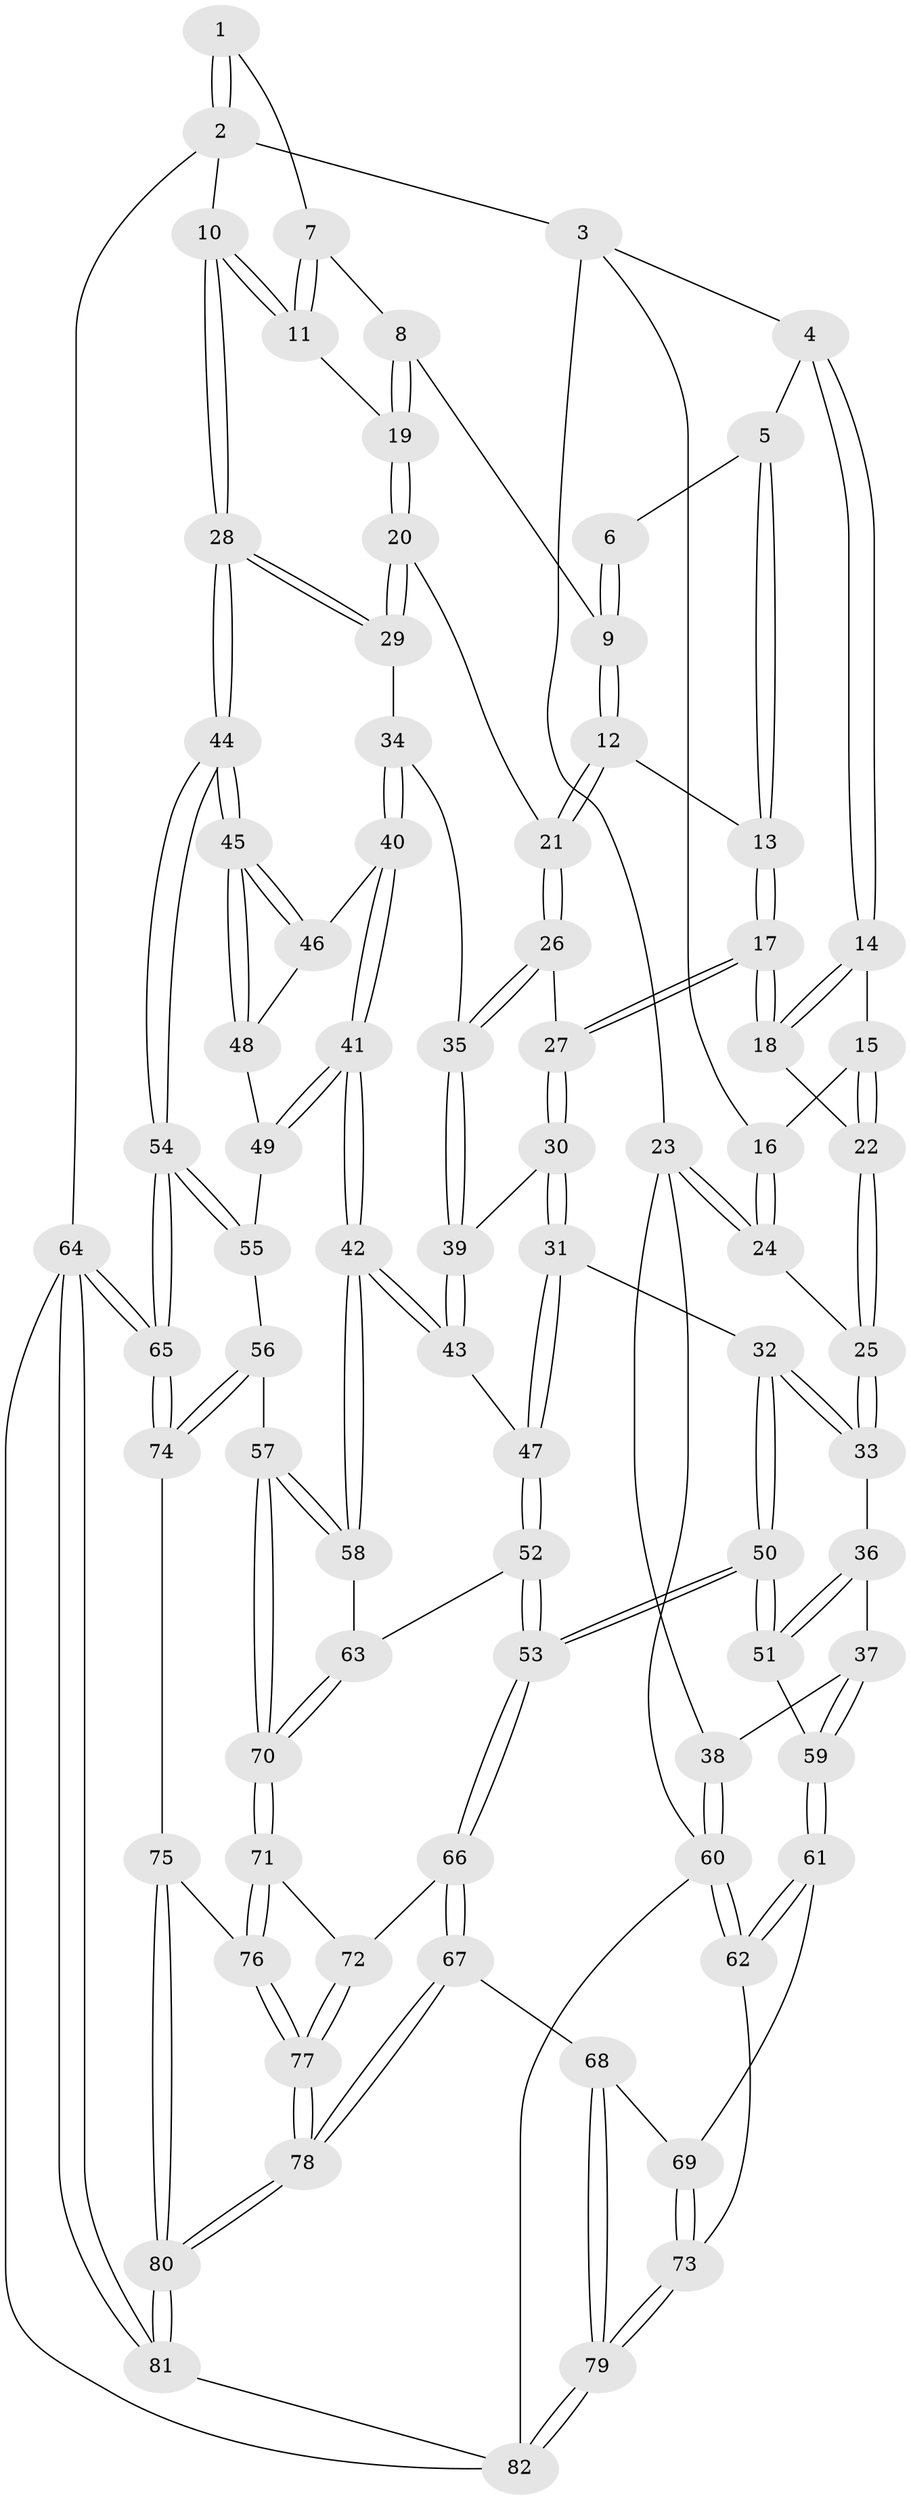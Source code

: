 // Generated by graph-tools (version 1.1) at 2025/11/02/27/25 16:11:55]
// undirected, 82 vertices, 201 edges
graph export_dot {
graph [start="1"]
  node [color=gray90,style=filled];
  1 [pos="+1+0"];
  2 [pos="+1+0"];
  3 [pos="+0.21788978276607512+0"];
  4 [pos="+0.5203451519062237+0"];
  5 [pos="+0.5861483061642183+0"];
  6 [pos="+0.7572143350383633+0"];
  7 [pos="+0.8799494943140849+0.06983517604264061"];
  8 [pos="+0.8381216021211475+0.12389649746438346"];
  9 [pos="+0.7973679201884589+0.11266653166541862"];
  10 [pos="+1+0.05671116497443779"];
  11 [pos="+1+0.13414040426788448"];
  12 [pos="+0.7282149196496273+0.15821631145489373"];
  13 [pos="+0.6843320906958545+0.15857330272081185"];
  14 [pos="+0.511271114750805+0"];
  15 [pos="+0.3249825373122272+0.13020697977683807"];
  16 [pos="+0.18664989556723366+0.10526463380852895"];
  17 [pos="+0.5746756200936816+0.2558701740096193"];
  18 [pos="+0.5015842536379098+0.197480274298292"];
  19 [pos="+0.9181761204395397+0.19343752887038385"];
  20 [pos="+0.8906324610713504+0.24402583171329578"];
  21 [pos="+0.7734846608557976+0.22599776245993952"];
  22 [pos="+0.4019735621419875+0.20613248375880275"];
  23 [pos="+0+0.28928483533622545"];
  24 [pos="+0.1463482984940017+0.15257216096087176"];
  25 [pos="+0.318738975642072+0.326666689638995"];
  26 [pos="+0.7442197417426539+0.3616786265241732"];
  27 [pos="+0.583815652759524+0.3014064260033294"];
  28 [pos="+1+0.46774816875736697"];
  29 [pos="+0.8831103122123889+0.3328213062639448"];
  30 [pos="+0.5486878845143979+0.3672389298467624"];
  31 [pos="+0.4747584376584562+0.45296712800446753"];
  32 [pos="+0.38942641904435804+0.4457371647437173"];
  33 [pos="+0.31487149392159164+0.3994739648826692"];
  34 [pos="+0.7924400085934867+0.38945919268159734"];
  35 [pos="+0.7627885009588901+0.37745394576291885"];
  36 [pos="+0.30867761170351365+0.40147182209652404"];
  37 [pos="+0.038578532854188954+0.4230075163229475"];
  38 [pos="+0+0.3762765315029631"];
  39 [pos="+0.667940582191588+0.4815190741941693"];
  40 [pos="+0.8003972371522996+0.4194586747292019"];
  41 [pos="+0.6802713939240626+0.5853066259500092"];
  42 [pos="+0.671230261732868+0.5903019434307927"];
  43 [pos="+0.6596754462101759+0.5784502038187812"];
  44 [pos="+1+0.5594589941570676"];
  45 [pos="+0.986784449124657+0.5177926194761251"];
  46 [pos="+0.8088445270783559+0.4331507579939718"];
  47 [pos="+0.5106884311305091+0.5239329167473183"];
  48 [pos="+0.8213878461838479+0.5437965890616296"];
  49 [pos="+0.8169144472648212+0.5561563504514285"];
  50 [pos="+0.3197485460869164+0.6397835991758344"];
  51 [pos="+0.22641806775364345+0.6059299720083271"];
  52 [pos="+0.4650349377506866+0.6771476934325119"];
  53 [pos="+0.38444585542024823+0.7429416935850817"];
  54 [pos="+1+0.8782450530537347"];
  55 [pos="+0.818403138492443+0.5591261228172602"];
  56 [pos="+0.7905008010284355+0.733544925492793"];
  57 [pos="+0.703430363219596+0.6635131121574719"];
  58 [pos="+0.6747868725573035+0.6259961462646448"];
  59 [pos="+0.1804597149506528+0.6072945105823657"];
  60 [pos="+0+0.7769734201630997"];
  61 [pos="+0.13729364569563438+0.7068936245684915"];
  62 [pos="+0+0.7905409360638364"];
  63 [pos="+0.5739992566044484+0.6952859411802608"];
  64 [pos="+1+1"];
  65 [pos="+1+1"];
  66 [pos="+0.3830611739943411+0.75037330539072"];
  67 [pos="+0.36493806936551804+0.7778491317040194"];
  68 [pos="+0.33417510529660344+0.7900612012687542"];
  69 [pos="+0.22212928759562067+0.7633549937012646"];
  70 [pos="+0.6054335965309356+0.8025751388823857"];
  71 [pos="+0.6053550525743637+0.8087874956380307"];
  72 [pos="+0.5002099608951507+0.8015657439906689"];
  73 [pos="+0.11938225885749275+0.8910339102223415"];
  74 [pos="+0.882200698645678+0.8458698158185062"];
  75 [pos="+0.7945961856259799+0.8521301922668856"];
  76 [pos="+0.6427554134083792+0.8567994599469924"];
  77 [pos="+0.5470694083174223+0.9861609278747292"];
  78 [pos="+0.48687545823143075+1"];
  79 [pos="+0.1926559298392058+0.9673510839342456"];
  80 [pos="+0.4834197598920997+1"];
  81 [pos="+0.4815913766236868+1"];
  82 [pos="+0.2375767480085173+1"];
  1 -- 2;
  1 -- 2;
  1 -- 7;
  2 -- 3;
  2 -- 10;
  2 -- 64;
  3 -- 4;
  3 -- 16;
  3 -- 23;
  4 -- 5;
  4 -- 14;
  4 -- 14;
  5 -- 6;
  5 -- 13;
  5 -- 13;
  6 -- 9;
  6 -- 9;
  7 -- 8;
  7 -- 11;
  7 -- 11;
  8 -- 9;
  8 -- 19;
  8 -- 19;
  9 -- 12;
  9 -- 12;
  10 -- 11;
  10 -- 11;
  10 -- 28;
  10 -- 28;
  11 -- 19;
  12 -- 13;
  12 -- 21;
  12 -- 21;
  13 -- 17;
  13 -- 17;
  14 -- 15;
  14 -- 18;
  14 -- 18;
  15 -- 16;
  15 -- 22;
  15 -- 22;
  16 -- 24;
  16 -- 24;
  17 -- 18;
  17 -- 18;
  17 -- 27;
  17 -- 27;
  18 -- 22;
  19 -- 20;
  19 -- 20;
  20 -- 21;
  20 -- 29;
  20 -- 29;
  21 -- 26;
  21 -- 26;
  22 -- 25;
  22 -- 25;
  23 -- 24;
  23 -- 24;
  23 -- 38;
  23 -- 60;
  24 -- 25;
  25 -- 33;
  25 -- 33;
  26 -- 27;
  26 -- 35;
  26 -- 35;
  27 -- 30;
  27 -- 30;
  28 -- 29;
  28 -- 29;
  28 -- 44;
  28 -- 44;
  29 -- 34;
  30 -- 31;
  30 -- 31;
  30 -- 39;
  31 -- 32;
  31 -- 47;
  31 -- 47;
  32 -- 33;
  32 -- 33;
  32 -- 50;
  32 -- 50;
  33 -- 36;
  34 -- 35;
  34 -- 40;
  34 -- 40;
  35 -- 39;
  35 -- 39;
  36 -- 37;
  36 -- 51;
  36 -- 51;
  37 -- 38;
  37 -- 59;
  37 -- 59;
  38 -- 60;
  38 -- 60;
  39 -- 43;
  39 -- 43;
  40 -- 41;
  40 -- 41;
  40 -- 46;
  41 -- 42;
  41 -- 42;
  41 -- 49;
  41 -- 49;
  42 -- 43;
  42 -- 43;
  42 -- 58;
  42 -- 58;
  43 -- 47;
  44 -- 45;
  44 -- 45;
  44 -- 54;
  44 -- 54;
  45 -- 46;
  45 -- 46;
  45 -- 48;
  45 -- 48;
  46 -- 48;
  47 -- 52;
  47 -- 52;
  48 -- 49;
  49 -- 55;
  50 -- 51;
  50 -- 51;
  50 -- 53;
  50 -- 53;
  51 -- 59;
  52 -- 53;
  52 -- 53;
  52 -- 63;
  53 -- 66;
  53 -- 66;
  54 -- 55;
  54 -- 55;
  54 -- 65;
  54 -- 65;
  55 -- 56;
  56 -- 57;
  56 -- 74;
  56 -- 74;
  57 -- 58;
  57 -- 58;
  57 -- 70;
  57 -- 70;
  58 -- 63;
  59 -- 61;
  59 -- 61;
  60 -- 62;
  60 -- 62;
  60 -- 82;
  61 -- 62;
  61 -- 62;
  61 -- 69;
  62 -- 73;
  63 -- 70;
  63 -- 70;
  64 -- 65;
  64 -- 65;
  64 -- 81;
  64 -- 81;
  64 -- 82;
  65 -- 74;
  65 -- 74;
  66 -- 67;
  66 -- 67;
  66 -- 72;
  67 -- 68;
  67 -- 78;
  67 -- 78;
  68 -- 69;
  68 -- 79;
  68 -- 79;
  69 -- 73;
  69 -- 73;
  70 -- 71;
  70 -- 71;
  71 -- 72;
  71 -- 76;
  71 -- 76;
  72 -- 77;
  72 -- 77;
  73 -- 79;
  73 -- 79;
  74 -- 75;
  75 -- 76;
  75 -- 80;
  75 -- 80;
  76 -- 77;
  76 -- 77;
  77 -- 78;
  77 -- 78;
  78 -- 80;
  78 -- 80;
  79 -- 82;
  79 -- 82;
  80 -- 81;
  80 -- 81;
  81 -- 82;
}
